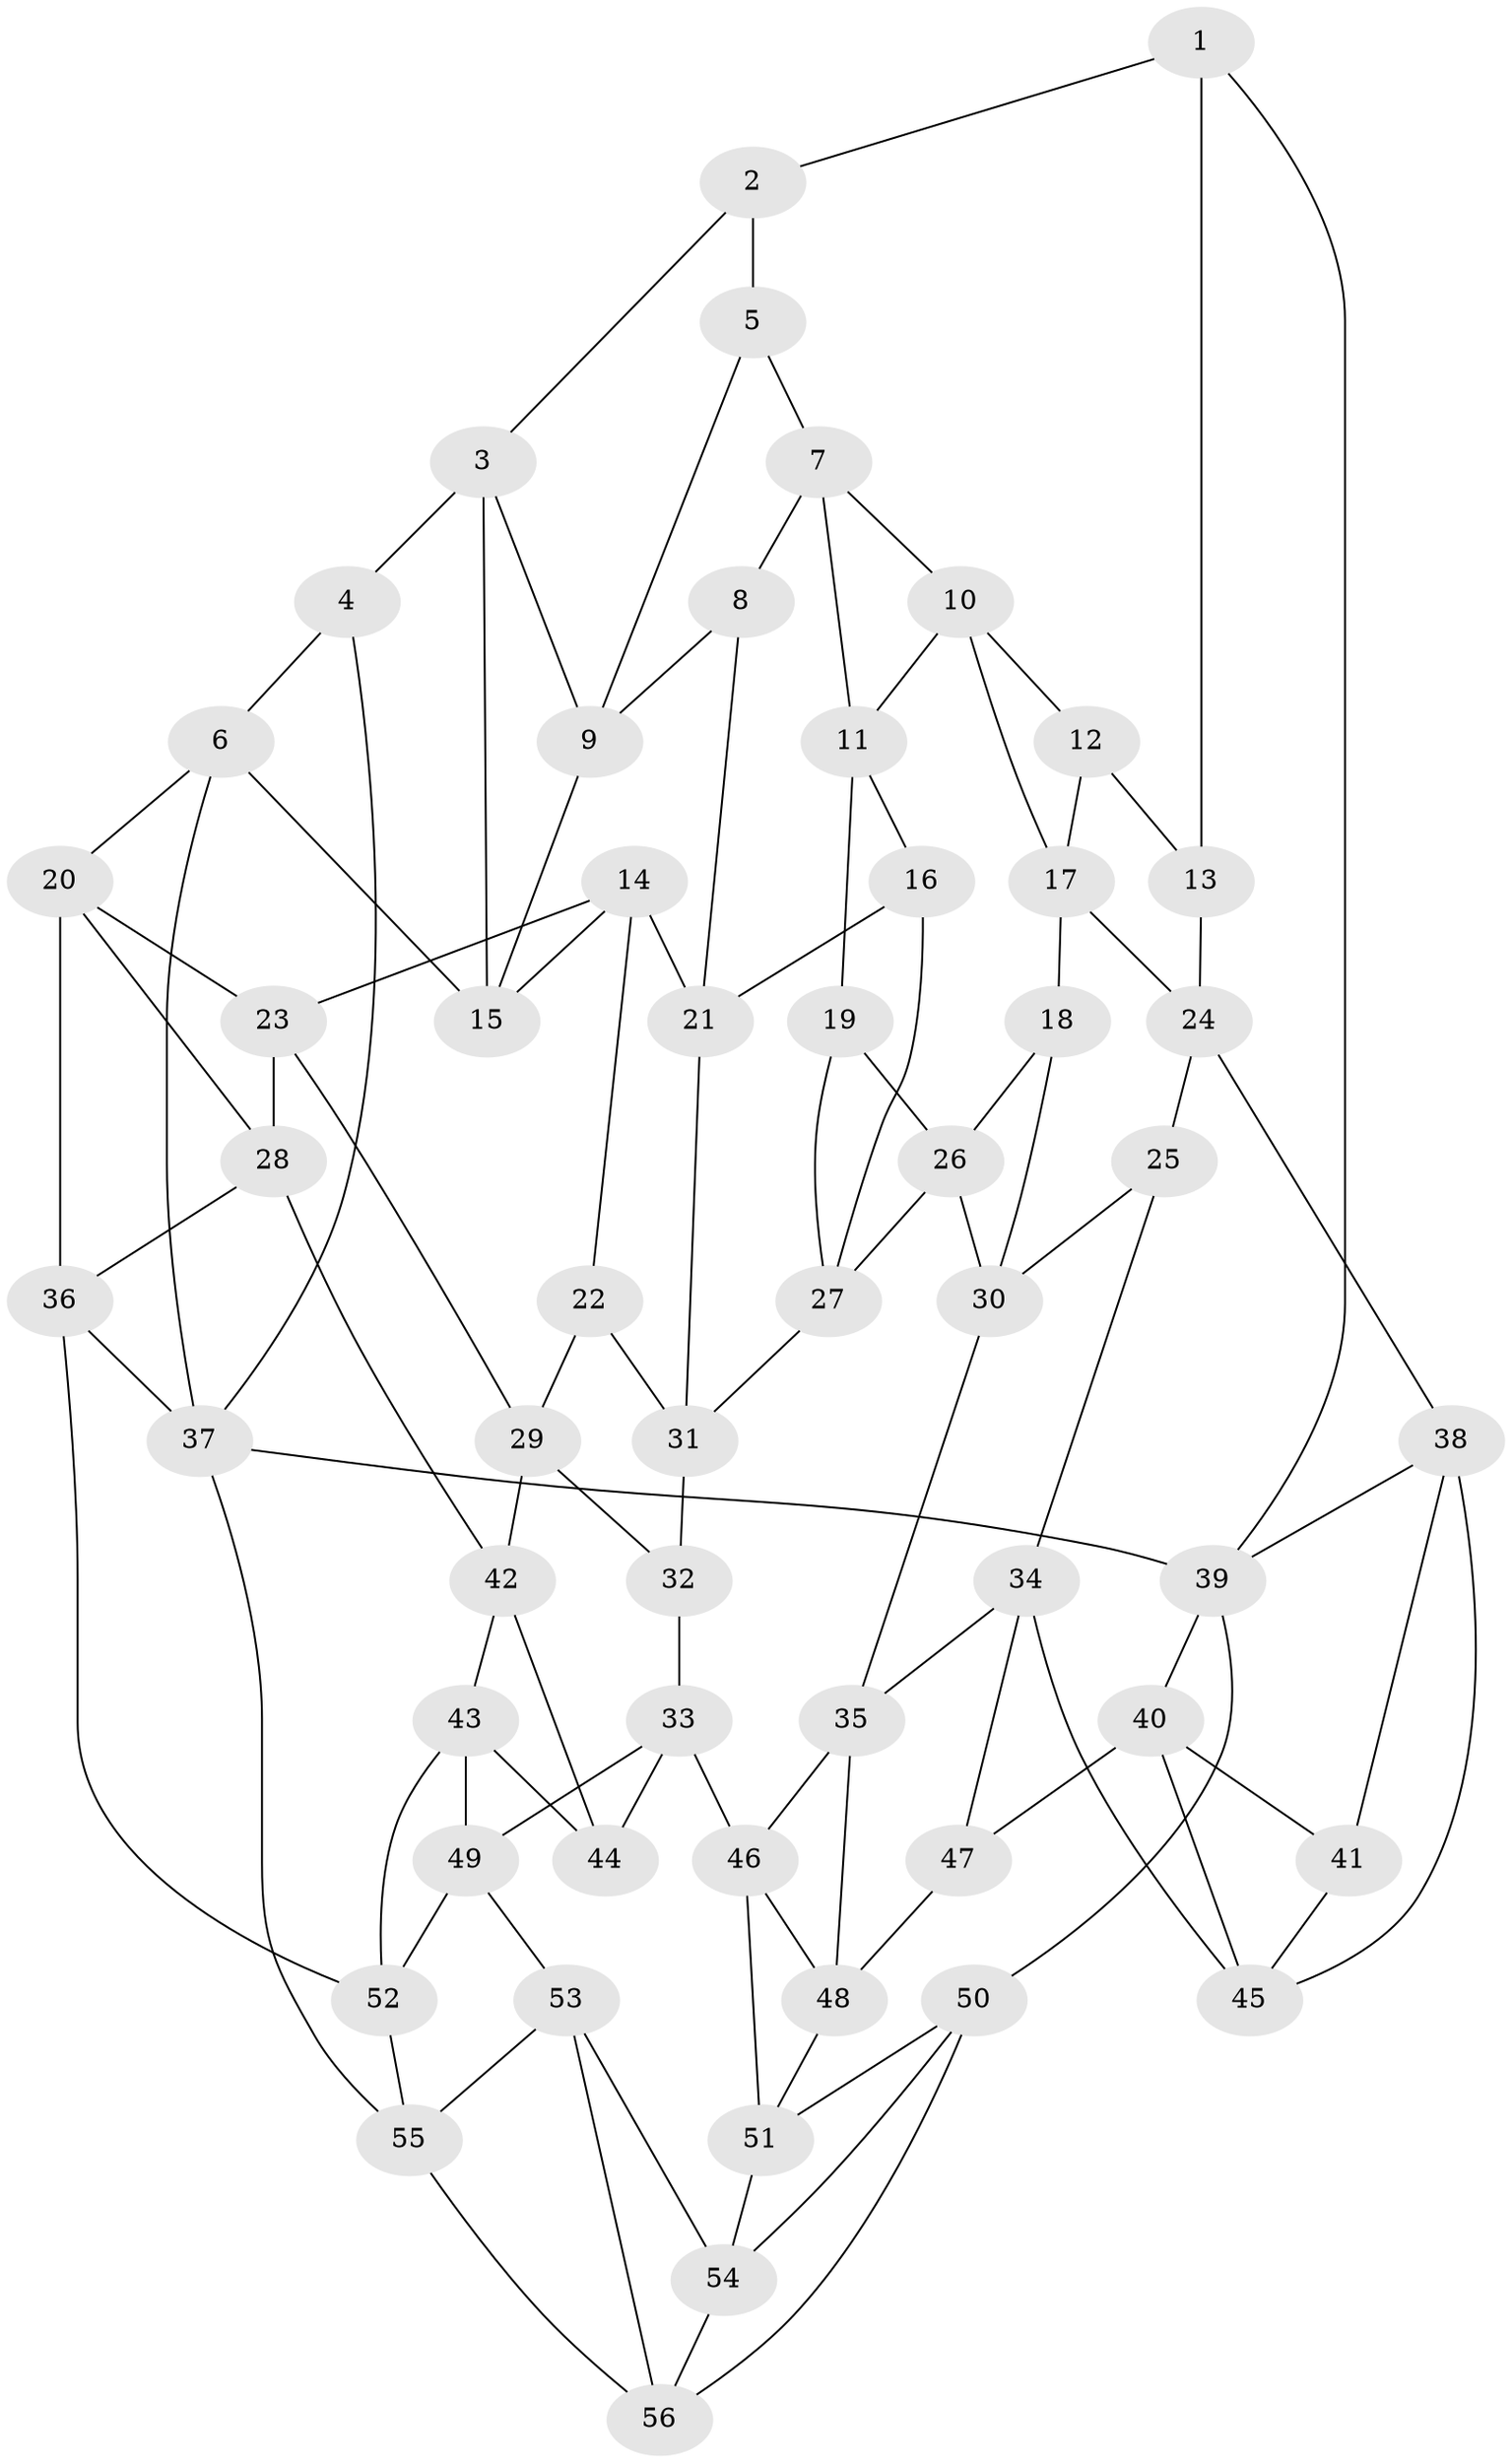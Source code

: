 // original degree distribution, {3: 0.017857142857142856, 6: 0.22321428571428573, 5: 0.5178571428571429, 4: 0.24107142857142858}
// Generated by graph-tools (version 1.1) at 2025/50/03/09/25 03:50:57]
// undirected, 56 vertices, 105 edges
graph export_dot {
graph [start="1"]
  node [color=gray90,style=filled];
  1;
  2;
  3;
  4;
  5;
  6;
  7;
  8;
  9;
  10;
  11;
  12;
  13;
  14;
  15;
  16;
  17;
  18;
  19;
  20;
  21;
  22;
  23;
  24;
  25;
  26;
  27;
  28;
  29;
  30;
  31;
  32;
  33;
  34;
  35;
  36;
  37;
  38;
  39;
  40;
  41;
  42;
  43;
  44;
  45;
  46;
  47;
  48;
  49;
  50;
  51;
  52;
  53;
  54;
  55;
  56;
  1 -- 2 [weight=1.0];
  1 -- 13 [weight=1.0];
  1 -- 39 [weight=1.0];
  2 -- 3 [weight=1.0];
  2 -- 5 [weight=1.0];
  3 -- 4 [weight=1.0];
  3 -- 9 [weight=1.0];
  3 -- 15 [weight=1.0];
  4 -- 6 [weight=1.0];
  4 -- 37 [weight=1.0];
  5 -- 7 [weight=1.0];
  5 -- 9 [weight=1.0];
  6 -- 15 [weight=1.0];
  6 -- 20 [weight=1.0];
  6 -- 37 [weight=1.0];
  7 -- 8 [weight=1.0];
  7 -- 10 [weight=1.0];
  7 -- 11 [weight=1.0];
  8 -- 9 [weight=1.0];
  8 -- 21 [weight=1.0];
  9 -- 15 [weight=1.0];
  10 -- 11 [weight=1.0];
  10 -- 12 [weight=1.0];
  10 -- 17 [weight=1.0];
  11 -- 16 [weight=1.0];
  11 -- 19 [weight=1.0];
  12 -- 13 [weight=2.0];
  12 -- 17 [weight=1.0];
  13 -- 24 [weight=1.0];
  14 -- 15 [weight=1.0];
  14 -- 21 [weight=1.0];
  14 -- 22 [weight=1.0];
  14 -- 23 [weight=1.0];
  16 -- 21 [weight=1.0];
  16 -- 27 [weight=1.0];
  17 -- 18 [weight=1.0];
  17 -- 24 [weight=1.0];
  18 -- 26 [weight=1.0];
  18 -- 30 [weight=1.0];
  19 -- 26 [weight=1.0];
  19 -- 27 [weight=1.0];
  20 -- 23 [weight=1.0];
  20 -- 28 [weight=1.0];
  20 -- 36 [weight=1.0];
  21 -- 31 [weight=1.0];
  22 -- 29 [weight=1.0];
  22 -- 31 [weight=1.0];
  23 -- 28 [weight=1.0];
  23 -- 29 [weight=1.0];
  24 -- 25 [weight=1.0];
  24 -- 38 [weight=1.0];
  25 -- 30 [weight=1.0];
  25 -- 34 [weight=1.0];
  26 -- 27 [weight=1.0];
  26 -- 30 [weight=1.0];
  27 -- 31 [weight=1.0];
  28 -- 36 [weight=1.0];
  28 -- 42 [weight=1.0];
  29 -- 32 [weight=1.0];
  29 -- 42 [weight=1.0];
  30 -- 35 [weight=1.0];
  31 -- 32 [weight=1.0];
  32 -- 33 [weight=1.0];
  33 -- 44 [weight=1.0];
  33 -- 46 [weight=1.0];
  33 -- 49 [weight=1.0];
  34 -- 35 [weight=1.0];
  34 -- 45 [weight=1.0];
  34 -- 47 [weight=1.0];
  35 -- 46 [weight=1.0];
  35 -- 48 [weight=1.0];
  36 -- 37 [weight=1.0];
  36 -- 52 [weight=1.0];
  37 -- 39 [weight=2.0];
  37 -- 55 [weight=1.0];
  38 -- 39 [weight=1.0];
  38 -- 41 [weight=1.0];
  38 -- 45 [weight=1.0];
  39 -- 40 [weight=1.0];
  39 -- 50 [weight=1.0];
  40 -- 41 [weight=1.0];
  40 -- 45 [weight=1.0];
  40 -- 47 [weight=1.0];
  41 -- 45 [weight=1.0];
  42 -- 43 [weight=1.0];
  42 -- 44 [weight=1.0];
  43 -- 44 [weight=1.0];
  43 -- 49 [weight=1.0];
  43 -- 52 [weight=1.0];
  46 -- 48 [weight=1.0];
  46 -- 51 [weight=1.0];
  47 -- 48 [weight=1.0];
  48 -- 51 [weight=1.0];
  49 -- 52 [weight=1.0];
  49 -- 53 [weight=1.0];
  50 -- 51 [weight=1.0];
  50 -- 54 [weight=1.0];
  50 -- 56 [weight=1.0];
  51 -- 54 [weight=1.0];
  52 -- 55 [weight=1.0];
  53 -- 54 [weight=1.0];
  53 -- 55 [weight=1.0];
  53 -- 56 [weight=1.0];
  54 -- 56 [weight=1.0];
  55 -- 56 [weight=1.0];
}

